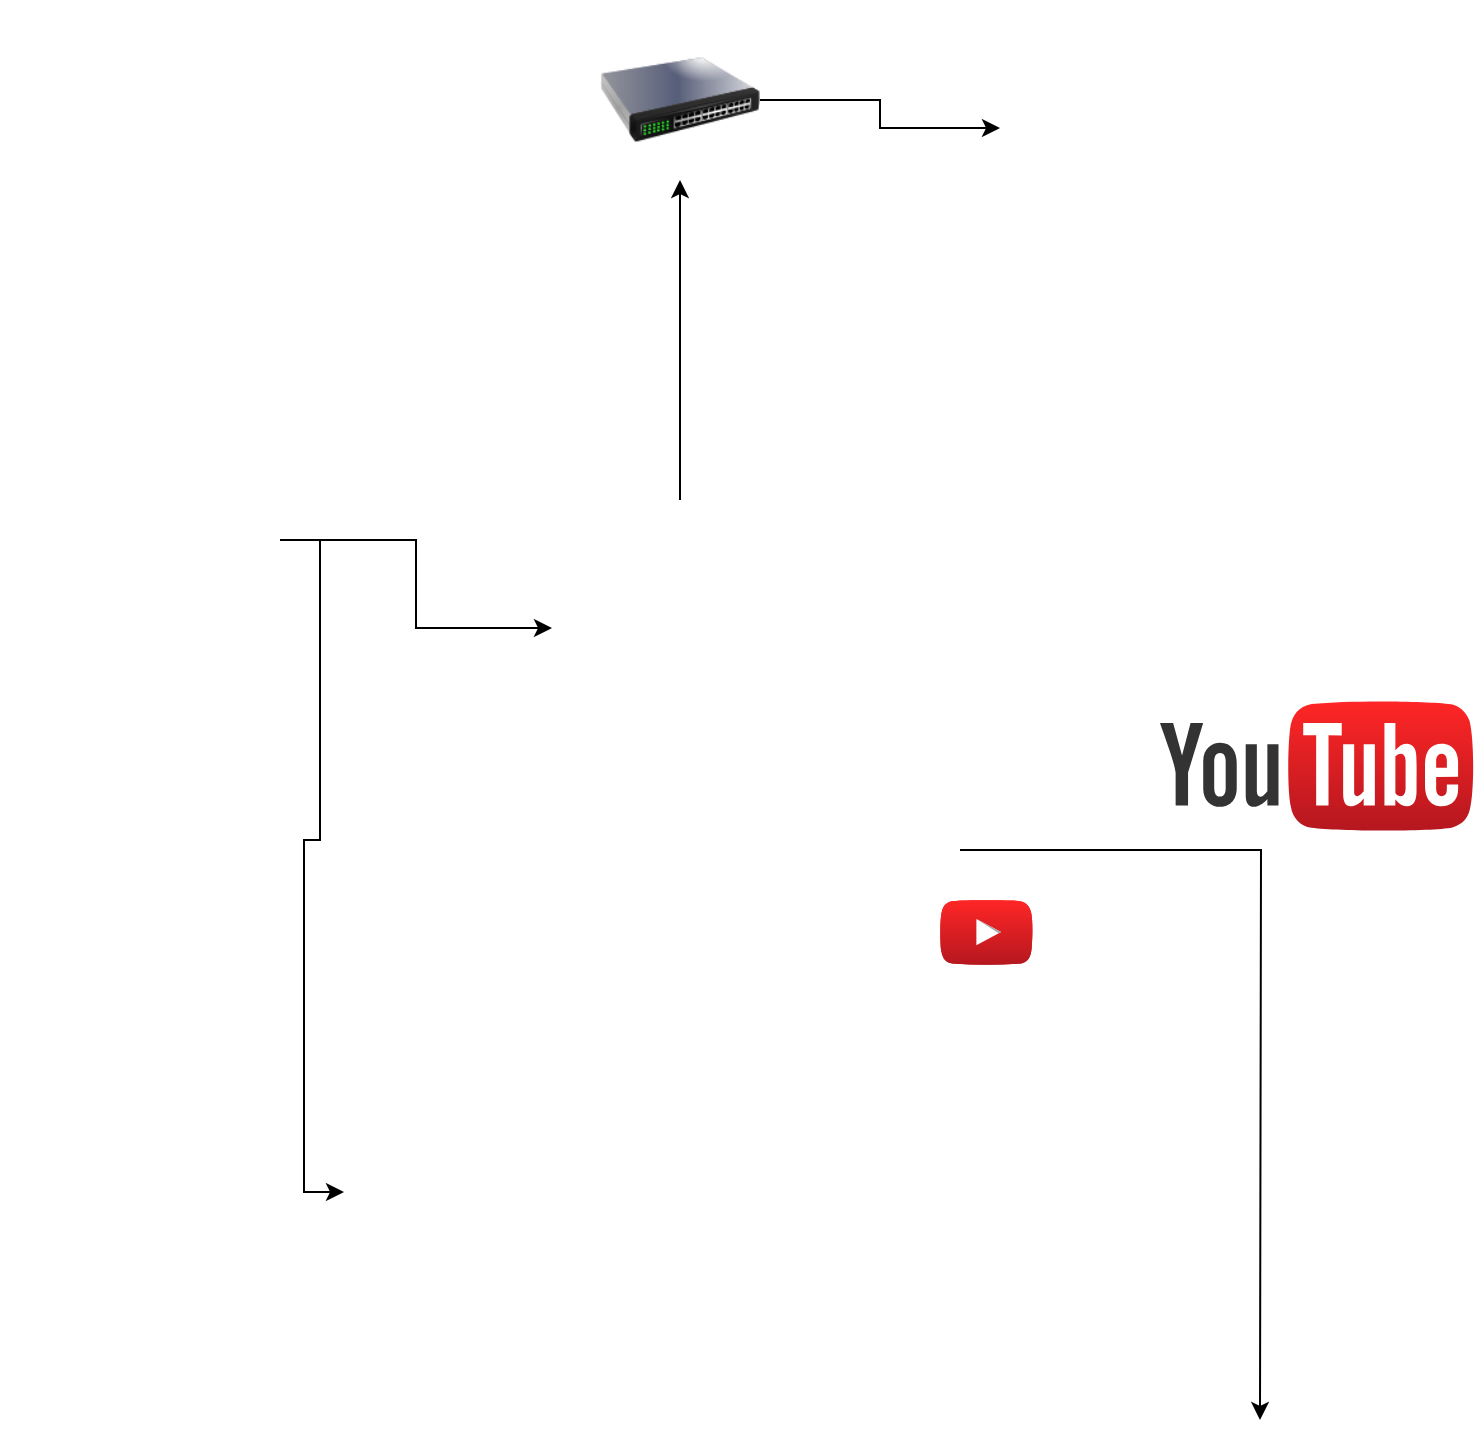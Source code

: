 <mxfile version="14.7.1" type="github">
  <diagram name="Page-1" id="55a83fd1-7818-8e21-69c5-c3457e3827bb">
    <mxGraphModel dx="1720" dy="447" grid="1" gridSize="10" guides="1" tooltips="1" connect="1" arrows="1" fold="1" page="1" pageScale="1" pageWidth="1100" pageHeight="850" background="none" math="0" shadow="0">
      <root>
        <mxCell id="0" />
        <mxCell id="1" parent="0" />
        <mxCell id="Es-wlC6zWoecSGxJ7p4Y-12" style="edgeStyle=orthogonalEdgeStyle;rounded=0;orthogonalLoop=1;jettySize=auto;html=1;" edge="1" parent="1" source="KvCh9R1Gg8qWp6WnZ3Hj-1" target="KvCh9R1Gg8qWp6WnZ3Hj-2">
          <mxGeometry relative="1" as="geometry">
            <mxPoint x="330" y="270" as="targetPoint" />
          </mxGeometry>
        </mxCell>
        <mxCell id="Es-wlC6zWoecSGxJ7p4Y-17" style="edgeStyle=orthogonalEdgeStyle;rounded=0;orthogonalLoop=1;jettySize=auto;html=1;entryX=0;entryY=0.75;entryDx=0;entryDy=0;" edge="1" parent="1" source="KvCh9R1Gg8qWp6WnZ3Hj-1" target="KvCh9R1Gg8qWp6WnZ3Hj-3">
          <mxGeometry relative="1" as="geometry" />
        </mxCell>
        <mxCell id="KvCh9R1Gg8qWp6WnZ3Hj-1" value="" style="shape=image;html=1;verticalAlign=top;verticalLabelPosition=bottom;labelBackgroundColor=#ffffff;imageAspect=0;aspect=fixed;image=https://cdn4.iconfinder.com/data/icons/ionicons/512/icon-camera-128.png" parent="1" vertex="1">
          <mxGeometry x="60" y="200" width="140" height="140" as="geometry" />
        </mxCell>
        <mxCell id="Es-wlC6zWoecSGxJ7p4Y-13" style="edgeStyle=orthogonalEdgeStyle;rounded=0;orthogonalLoop=1;jettySize=auto;html=1;entryX=0.5;entryY=1;entryDx=0;entryDy=0;" edge="1" parent="1" source="KvCh9R1Gg8qWp6WnZ3Hj-2" target="KvCh9R1Gg8qWp6WnZ3Hj-4">
          <mxGeometry relative="1" as="geometry" />
        </mxCell>
        <mxCell id="KvCh9R1Gg8qWp6WnZ3Hj-2" value="" style="shape=image;html=1;verticalAlign=top;verticalLabelPosition=bottom;labelBackgroundColor=#ffffff;imageAspect=0;aspect=fixed;image=https://cdn2.iconfinder.com/data/icons/analytic-investment-and-balanced-scorecard/512/423_Console_dj_mixer_music_studio_sound_design_producstion-128.png" parent="1" vertex="1">
          <mxGeometry x="336" y="250" width="128" height="128" as="geometry" />
        </mxCell>
        <mxCell id="KvCh9R1Gg8qWp6WnZ3Hj-3" value="" style="shape=image;html=1;verticalAlign=top;verticalLabelPosition=bottom;labelBackgroundColor=#ffffff;imageAspect=0;aspect=fixed;image=https://cdn4.iconfinder.com/data/icons/iconize-apple-devices-freebies/128/apple-01-128.png" parent="1" vertex="1">
          <mxGeometry x="232" y="500" width="128" height="128" as="geometry" />
        </mxCell>
        <mxCell id="Es-wlC6zWoecSGxJ7p4Y-16" style="edgeStyle=orthogonalEdgeStyle;rounded=0;orthogonalLoop=1;jettySize=auto;html=1;" edge="1" parent="1" source="KvCh9R1Gg8qWp6WnZ3Hj-4" target="Es-wlC6zWoecSGxJ7p4Y-2">
          <mxGeometry relative="1" as="geometry" />
        </mxCell>
        <mxCell id="KvCh9R1Gg8qWp6WnZ3Hj-4" value="" style="image;html=1;image=img/lib/clip_art/networking/Switch_128x128.png" parent="1" vertex="1">
          <mxGeometry x="360" y="10" width="80" height="80" as="geometry" />
        </mxCell>
        <mxCell id="Es-wlC6zWoecSGxJ7p4Y-2" value="" style="shape=image;html=1;verticalAlign=top;verticalLabelPosition=bottom;labelBackgroundColor=#ffffff;imageAspect=0;aspect=fixed;image=https://cdn4.iconfinder.com/data/icons/iconize-apple-devices-freebies/128/apple-05-128.png" vertex="1" parent="1">
          <mxGeometry x="560" width="128" height="128" as="geometry" />
        </mxCell>
        <mxCell id="Es-wlC6zWoecSGxJ7p4Y-3" value="" style="dashed=0;outlineConnect=0;html=1;align=center;labelPosition=center;verticalLabelPosition=bottom;verticalAlign=top;shape=mxgraph.weblogos.youtube;fillColor=#FF2626;gradientColor=#B5171F" vertex="1" parent="1">
          <mxGeometry x="640" y="350" width="157.2" height="65.8" as="geometry" />
        </mxCell>
        <mxCell id="Es-wlC6zWoecSGxJ7p4Y-5" value="" style="dashed=0;outlineConnect=0;html=1;align=center;labelPosition=center;verticalLabelPosition=bottom;verticalAlign=top;shape=mxgraph.weblogos.youtube_2;fillColor=#FF2626;gradientColor=#B5171F" vertex="1" parent="1">
          <mxGeometry x="530" y="450" width="46.4" height="32.6" as="geometry" />
        </mxCell>
        <mxCell id="Es-wlC6zWoecSGxJ7p4Y-6" value="" style="dashed=0;outlineConnect=0;html=1;align=center;labelPosition=center;verticalLabelPosition=bottom;verticalAlign=top;shape=mxgraph.weblogos.youtube_2;fillColor=#FF2626;gradientColor=#B5171F" vertex="1" parent="1">
          <mxGeometry x="530" y="450" width="46.4" height="32.6" as="geometry" />
        </mxCell>
        <mxCell id="Es-wlC6zWoecSGxJ7p4Y-8" style="edgeStyle=orthogonalEdgeStyle;rounded=0;orthogonalLoop=1;jettySize=auto;html=1;" edge="1" parent="1" source="Es-wlC6zWoecSGxJ7p4Y-7">
          <mxGeometry relative="1" as="geometry">
            <mxPoint x="690" y="710" as="targetPoint" />
          </mxGeometry>
        </mxCell>
        <mxCell id="Es-wlC6zWoecSGxJ7p4Y-7" value="" style="shape=image;html=1;verticalAlign=top;verticalLabelPosition=bottom;labelBackgroundColor=#ffffff;imageAspect=0;aspect=fixed;image=https://cdn3.iconfinder.com/data/icons/capsocial-round/500/facebook-128.png" vertex="1" parent="1">
          <mxGeometry x="490" y="400" width="50" height="50" as="geometry" />
        </mxCell>
        <mxCell id="Es-wlC6zWoecSGxJ7p4Y-14" value="" style="shape=image;html=1;verticalAlign=top;verticalLabelPosition=bottom;labelBackgroundColor=#ffffff;imageAspect=0;aspect=fixed;image=https://cdn2.iconfinder.com/data/icons/ecqlipse2/ABLETON.png" vertex="1" parent="1">
          <mxGeometry x="720" y="10" width="80" height="80" as="geometry" />
        </mxCell>
      </root>
    </mxGraphModel>
  </diagram>
</mxfile>

